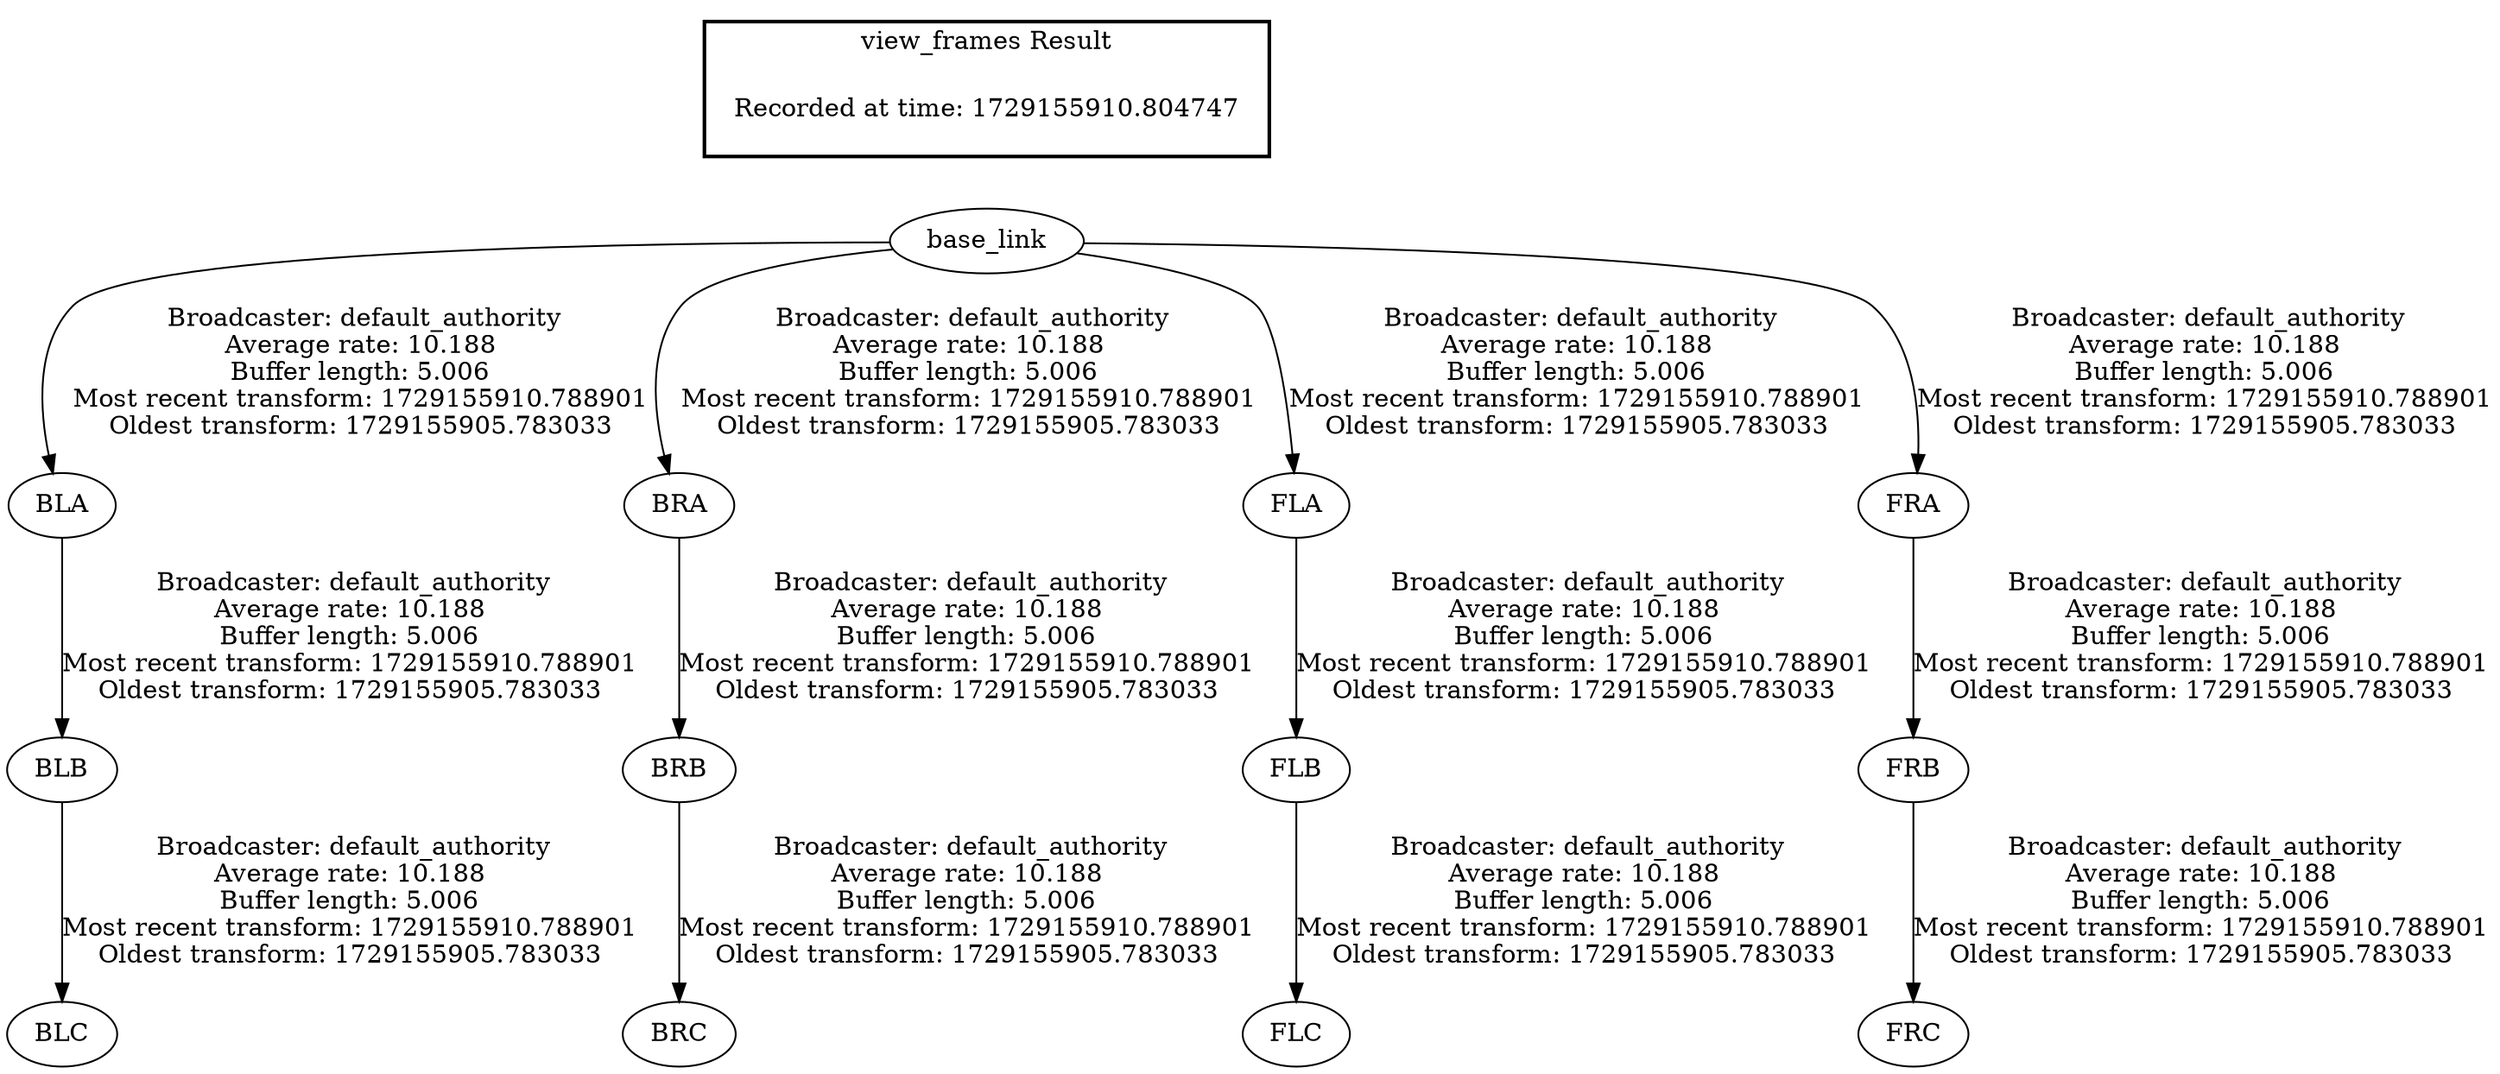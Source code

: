 digraph G {
"base_link" -> "BLA"[label=" Broadcaster: default_authority\nAverage rate: 10.188\nBuffer length: 5.006\nMost recent transform: 1729155910.788901\nOldest transform: 1729155905.783033\n"];
"BLA" -> "BLB"[label=" Broadcaster: default_authority\nAverage rate: 10.188\nBuffer length: 5.006\nMost recent transform: 1729155910.788901\nOldest transform: 1729155905.783033\n"];
"BLB" -> "BLC"[label=" Broadcaster: default_authority\nAverage rate: 10.188\nBuffer length: 5.006\nMost recent transform: 1729155910.788901\nOldest transform: 1729155905.783033\n"];
"base_link" -> "BRA"[label=" Broadcaster: default_authority\nAverage rate: 10.188\nBuffer length: 5.006\nMost recent transform: 1729155910.788901\nOldest transform: 1729155905.783033\n"];
"BRA" -> "BRB"[label=" Broadcaster: default_authority\nAverage rate: 10.188\nBuffer length: 5.006\nMost recent transform: 1729155910.788901\nOldest transform: 1729155905.783033\n"];
"BRB" -> "BRC"[label=" Broadcaster: default_authority\nAverage rate: 10.188\nBuffer length: 5.006\nMost recent transform: 1729155910.788901\nOldest transform: 1729155905.783033\n"];
"base_link" -> "FLA"[label=" Broadcaster: default_authority\nAverage rate: 10.188\nBuffer length: 5.006\nMost recent transform: 1729155910.788901\nOldest transform: 1729155905.783033\n"];
"FLA" -> "FLB"[label=" Broadcaster: default_authority\nAverage rate: 10.188\nBuffer length: 5.006\nMost recent transform: 1729155910.788901\nOldest transform: 1729155905.783033\n"];
"FLB" -> "FLC"[label=" Broadcaster: default_authority\nAverage rate: 10.188\nBuffer length: 5.006\nMost recent transform: 1729155910.788901\nOldest transform: 1729155905.783033\n"];
"base_link" -> "FRA"[label=" Broadcaster: default_authority\nAverage rate: 10.188\nBuffer length: 5.006\nMost recent transform: 1729155910.788901\nOldest transform: 1729155905.783033\n"];
"FRA" -> "FRB"[label=" Broadcaster: default_authority\nAverage rate: 10.188\nBuffer length: 5.006\nMost recent transform: 1729155910.788901\nOldest transform: 1729155905.783033\n"];
"FRB" -> "FRC"[label=" Broadcaster: default_authority\nAverage rate: 10.188\nBuffer length: 5.006\nMost recent transform: 1729155910.788901\nOldest transform: 1729155905.783033\n"];
edge [style=invis];
 subgraph cluster_legend { style=bold; color=black; label ="view_frames Result";
"Recorded at time: 1729155910.804747"[ shape=plaintext ] ;
}->"base_link";
}